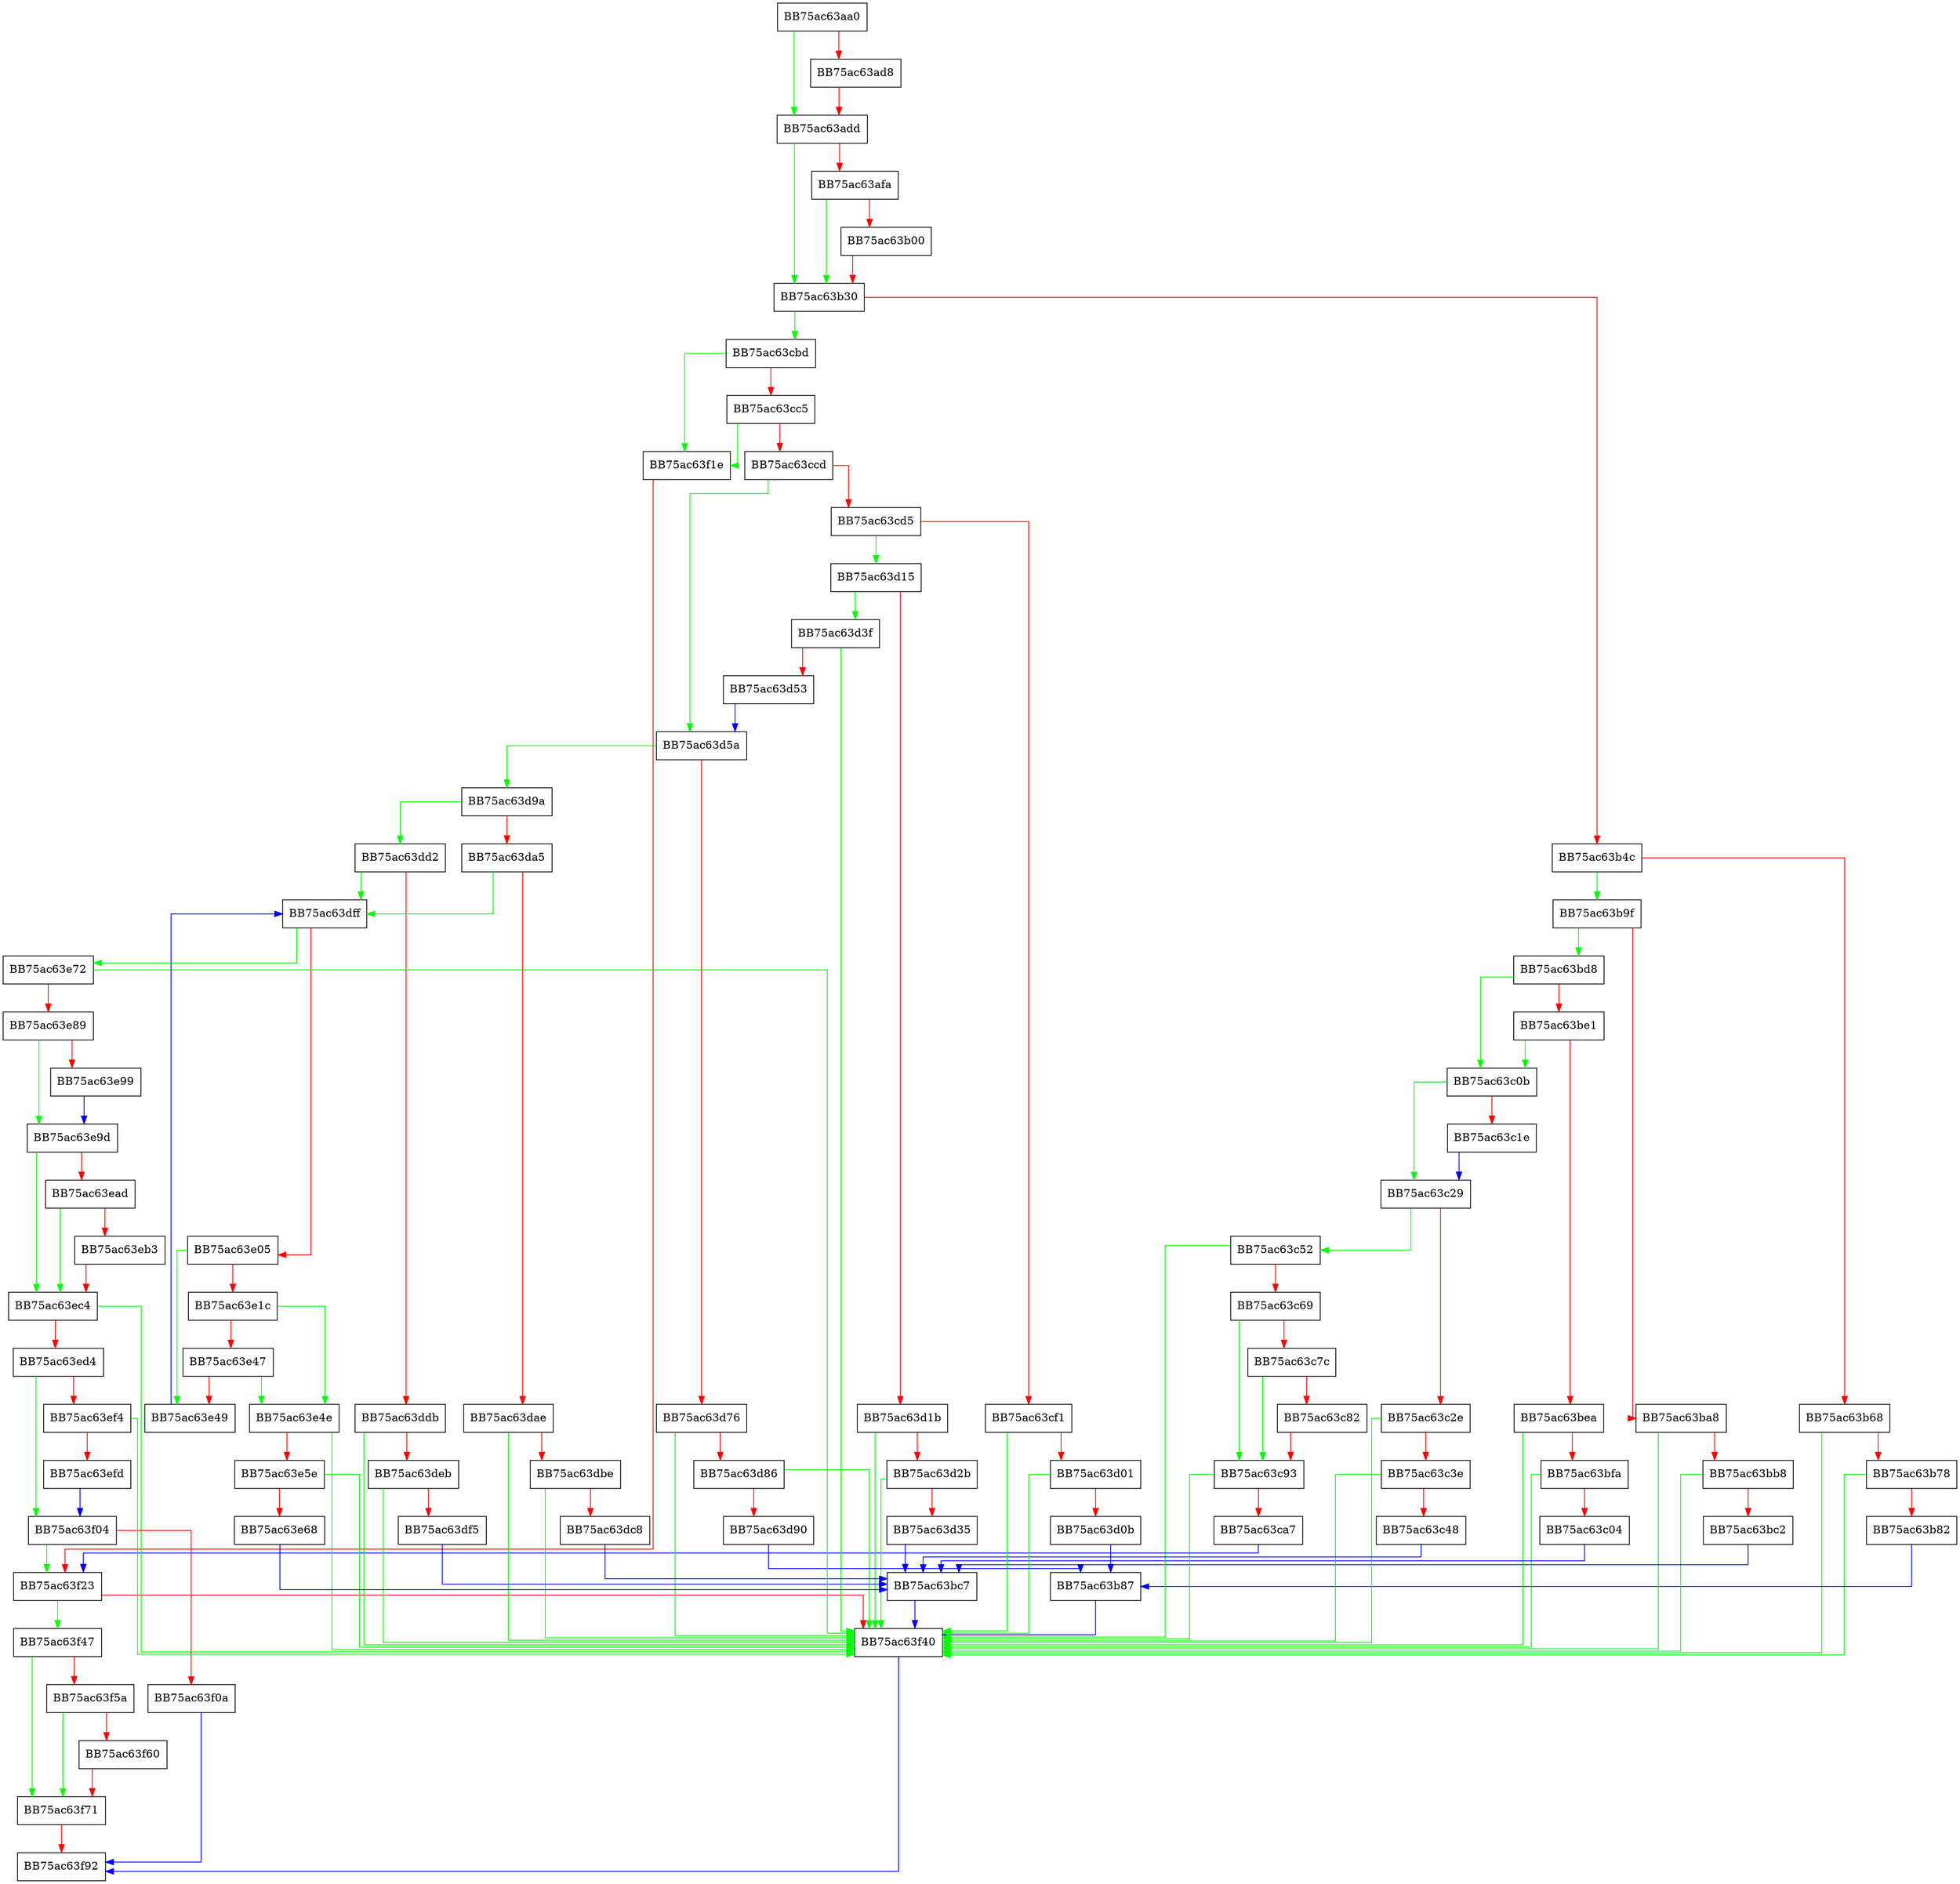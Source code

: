 digraph FindFirst {
  node [shape="box"];
  graph [splines=ortho];
  BB75ac63aa0 -> BB75ac63add [color="green"];
  BB75ac63aa0 -> BB75ac63ad8 [color="red"];
  BB75ac63ad8 -> BB75ac63add [color="red"];
  BB75ac63add -> BB75ac63b30 [color="green"];
  BB75ac63add -> BB75ac63afa [color="red"];
  BB75ac63afa -> BB75ac63b30 [color="green"];
  BB75ac63afa -> BB75ac63b00 [color="red"];
  BB75ac63b00 -> BB75ac63b30 [color="red"];
  BB75ac63b30 -> BB75ac63cbd [color="green"];
  BB75ac63b30 -> BB75ac63b4c [color="red"];
  BB75ac63b4c -> BB75ac63b9f [color="green"];
  BB75ac63b4c -> BB75ac63b68 [color="red"];
  BB75ac63b68 -> BB75ac63f40 [color="green"];
  BB75ac63b68 -> BB75ac63b78 [color="red"];
  BB75ac63b78 -> BB75ac63f40 [color="green"];
  BB75ac63b78 -> BB75ac63b82 [color="red"];
  BB75ac63b82 -> BB75ac63b87 [color="blue"];
  BB75ac63b87 -> BB75ac63f40 [color="blue"];
  BB75ac63b9f -> BB75ac63bd8 [color="green"];
  BB75ac63b9f -> BB75ac63ba8 [color="red"];
  BB75ac63ba8 -> BB75ac63f40 [color="green"];
  BB75ac63ba8 -> BB75ac63bb8 [color="red"];
  BB75ac63bb8 -> BB75ac63f40 [color="green"];
  BB75ac63bb8 -> BB75ac63bc2 [color="red"];
  BB75ac63bc2 -> BB75ac63bc7 [color="blue"];
  BB75ac63bc7 -> BB75ac63f40 [color="blue"];
  BB75ac63bd8 -> BB75ac63c0b [color="green"];
  BB75ac63bd8 -> BB75ac63be1 [color="red"];
  BB75ac63be1 -> BB75ac63c0b [color="green"];
  BB75ac63be1 -> BB75ac63bea [color="red"];
  BB75ac63bea -> BB75ac63f40 [color="green"];
  BB75ac63bea -> BB75ac63bfa [color="red"];
  BB75ac63bfa -> BB75ac63f40 [color="green"];
  BB75ac63bfa -> BB75ac63c04 [color="red"];
  BB75ac63c04 -> BB75ac63bc7 [color="blue"];
  BB75ac63c0b -> BB75ac63c29 [color="green"];
  BB75ac63c0b -> BB75ac63c1e [color="red"];
  BB75ac63c1e -> BB75ac63c29 [color="blue"];
  BB75ac63c29 -> BB75ac63c52 [color="green"];
  BB75ac63c29 -> BB75ac63c2e [color="red"];
  BB75ac63c2e -> BB75ac63f40 [color="green"];
  BB75ac63c2e -> BB75ac63c3e [color="red"];
  BB75ac63c3e -> BB75ac63f40 [color="green"];
  BB75ac63c3e -> BB75ac63c48 [color="red"];
  BB75ac63c48 -> BB75ac63bc7 [color="blue"];
  BB75ac63c52 -> BB75ac63f40 [color="green"];
  BB75ac63c52 -> BB75ac63c69 [color="red"];
  BB75ac63c69 -> BB75ac63c93 [color="green"];
  BB75ac63c69 -> BB75ac63c7c [color="red"];
  BB75ac63c7c -> BB75ac63c93 [color="green"];
  BB75ac63c7c -> BB75ac63c82 [color="red"];
  BB75ac63c82 -> BB75ac63c93 [color="red"];
  BB75ac63c93 -> BB75ac63f40 [color="green"];
  BB75ac63c93 -> BB75ac63ca7 [color="red"];
  BB75ac63ca7 -> BB75ac63f23 [color="blue"];
  BB75ac63cbd -> BB75ac63f1e [color="green"];
  BB75ac63cbd -> BB75ac63cc5 [color="red"];
  BB75ac63cc5 -> BB75ac63f1e [color="green"];
  BB75ac63cc5 -> BB75ac63ccd [color="red"];
  BB75ac63ccd -> BB75ac63d5a [color="green"];
  BB75ac63ccd -> BB75ac63cd5 [color="red"];
  BB75ac63cd5 -> BB75ac63d15 [color="green"];
  BB75ac63cd5 -> BB75ac63cf1 [color="red"];
  BB75ac63cf1 -> BB75ac63f40 [color="green"];
  BB75ac63cf1 -> BB75ac63d01 [color="red"];
  BB75ac63d01 -> BB75ac63f40 [color="green"];
  BB75ac63d01 -> BB75ac63d0b [color="red"];
  BB75ac63d0b -> BB75ac63b87 [color="blue"];
  BB75ac63d15 -> BB75ac63d3f [color="green"];
  BB75ac63d15 -> BB75ac63d1b [color="red"];
  BB75ac63d1b -> BB75ac63f40 [color="green"];
  BB75ac63d1b -> BB75ac63d2b [color="red"];
  BB75ac63d2b -> BB75ac63f40 [color="green"];
  BB75ac63d2b -> BB75ac63d35 [color="red"];
  BB75ac63d35 -> BB75ac63bc7 [color="blue"];
  BB75ac63d3f -> BB75ac63f40 [color="green"];
  BB75ac63d3f -> BB75ac63d53 [color="red"];
  BB75ac63d53 -> BB75ac63d5a [color="blue"];
  BB75ac63d5a -> BB75ac63d9a [color="green"];
  BB75ac63d5a -> BB75ac63d76 [color="red"];
  BB75ac63d76 -> BB75ac63f40 [color="green"];
  BB75ac63d76 -> BB75ac63d86 [color="red"];
  BB75ac63d86 -> BB75ac63f40 [color="green"];
  BB75ac63d86 -> BB75ac63d90 [color="red"];
  BB75ac63d90 -> BB75ac63b87 [color="blue"];
  BB75ac63d9a -> BB75ac63dd2 [color="green"];
  BB75ac63d9a -> BB75ac63da5 [color="red"];
  BB75ac63da5 -> BB75ac63dff [color="green"];
  BB75ac63da5 -> BB75ac63dae [color="red"];
  BB75ac63dae -> BB75ac63f40 [color="green"];
  BB75ac63dae -> BB75ac63dbe [color="red"];
  BB75ac63dbe -> BB75ac63f40 [color="green"];
  BB75ac63dbe -> BB75ac63dc8 [color="red"];
  BB75ac63dc8 -> BB75ac63bc7 [color="blue"];
  BB75ac63dd2 -> BB75ac63dff [color="green"];
  BB75ac63dd2 -> BB75ac63ddb [color="red"];
  BB75ac63ddb -> BB75ac63f40 [color="green"];
  BB75ac63ddb -> BB75ac63deb [color="red"];
  BB75ac63deb -> BB75ac63f40 [color="green"];
  BB75ac63deb -> BB75ac63df5 [color="red"];
  BB75ac63df5 -> BB75ac63bc7 [color="blue"];
  BB75ac63dff -> BB75ac63e72 [color="green"];
  BB75ac63dff -> BB75ac63e05 [color="red"];
  BB75ac63e05 -> BB75ac63e49 [color="green"];
  BB75ac63e05 -> BB75ac63e1c [color="red"];
  BB75ac63e1c -> BB75ac63e4e [color="green"];
  BB75ac63e1c -> BB75ac63e47 [color="red"];
  BB75ac63e47 -> BB75ac63e4e [color="green"];
  BB75ac63e47 -> BB75ac63e49 [color="red"];
  BB75ac63e49 -> BB75ac63dff [color="blue"];
  BB75ac63e4e -> BB75ac63f40 [color="green"];
  BB75ac63e4e -> BB75ac63e5e [color="red"];
  BB75ac63e5e -> BB75ac63f40 [color="green"];
  BB75ac63e5e -> BB75ac63e68 [color="red"];
  BB75ac63e68 -> BB75ac63bc7 [color="blue"];
  BB75ac63e72 -> BB75ac63f40 [color="green"];
  BB75ac63e72 -> BB75ac63e89 [color="red"];
  BB75ac63e89 -> BB75ac63e9d [color="green"];
  BB75ac63e89 -> BB75ac63e99 [color="red"];
  BB75ac63e99 -> BB75ac63e9d [color="blue"];
  BB75ac63e9d -> BB75ac63ec4 [color="green"];
  BB75ac63e9d -> BB75ac63ead [color="red"];
  BB75ac63ead -> BB75ac63ec4 [color="green"];
  BB75ac63ead -> BB75ac63eb3 [color="red"];
  BB75ac63eb3 -> BB75ac63ec4 [color="red"];
  BB75ac63ec4 -> BB75ac63f40 [color="green"];
  BB75ac63ec4 -> BB75ac63ed4 [color="red"];
  BB75ac63ed4 -> BB75ac63f04 [color="green"];
  BB75ac63ed4 -> BB75ac63ef4 [color="red"];
  BB75ac63ef4 -> BB75ac63f40 [color="green"];
  BB75ac63ef4 -> BB75ac63efd [color="red"];
  BB75ac63efd -> BB75ac63f04 [color="blue"];
  BB75ac63f04 -> BB75ac63f23 [color="green"];
  BB75ac63f04 -> BB75ac63f0a [color="red"];
  BB75ac63f0a -> BB75ac63f92 [color="blue"];
  BB75ac63f1e -> BB75ac63f23 [color="red"];
  BB75ac63f23 -> BB75ac63f47 [color="green"];
  BB75ac63f23 -> BB75ac63f40 [color="red"];
  BB75ac63f40 -> BB75ac63f92 [color="blue"];
  BB75ac63f47 -> BB75ac63f71 [color="green"];
  BB75ac63f47 -> BB75ac63f5a [color="red"];
  BB75ac63f5a -> BB75ac63f71 [color="green"];
  BB75ac63f5a -> BB75ac63f60 [color="red"];
  BB75ac63f60 -> BB75ac63f71 [color="red"];
  BB75ac63f71 -> BB75ac63f92 [color="red"];
}